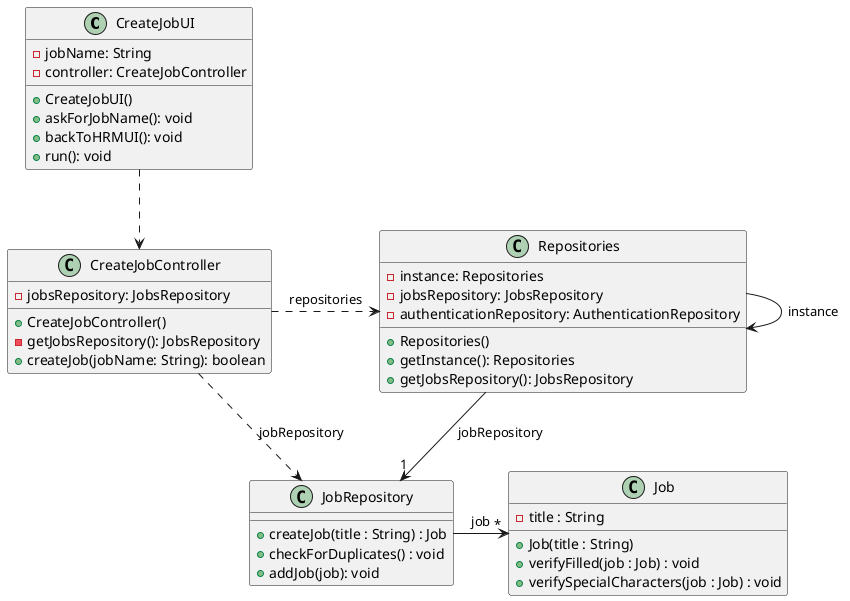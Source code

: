 @startuml
skinparam packageStyle rectangle
skinparam shadowing false
skinparam linetype polyline

'left to right direction

class CreateJobUI {
- jobName: String
 - controller: CreateJobController
 + CreateJobUI()
 + askForJobName(): void
 + backToHRMUI(): void
 + run(): void


}

class CreateJobController {
   - jobsRepository: JobsRepository
    + CreateJobController()
    - getJobsRepository(): JobsRepository
    + createJob(jobName: String): boolean
}

class Repositories {
     - instance: Repositories
     - jobsRepository: JobsRepository
     - authenticationRepository: AuthenticationRepository
     + Repositories()
     + getInstance(): Repositories
     + getJobsRepository(): JobsRepository
    }

class JobRepository {
    +createJob(title : String) : Job
    +checkForDuplicates() : void
    +addJob(job): void
}

class Job{
    - title : String
    + Job(title : String)
    +verifyFilled(job : Job) : void
    +verifySpecialCharacters(job : Job) : void
}

CreateJobUI ..> CreateJobController
Repositories --> "1" JobRepository : jobRepository
Repositories -> Repositories : instance
JobRepository -> "*" Job : job
CreateJobController .> Repositories : repositories
CreateJobController ..> JobRepository : jobRepository

@enduml